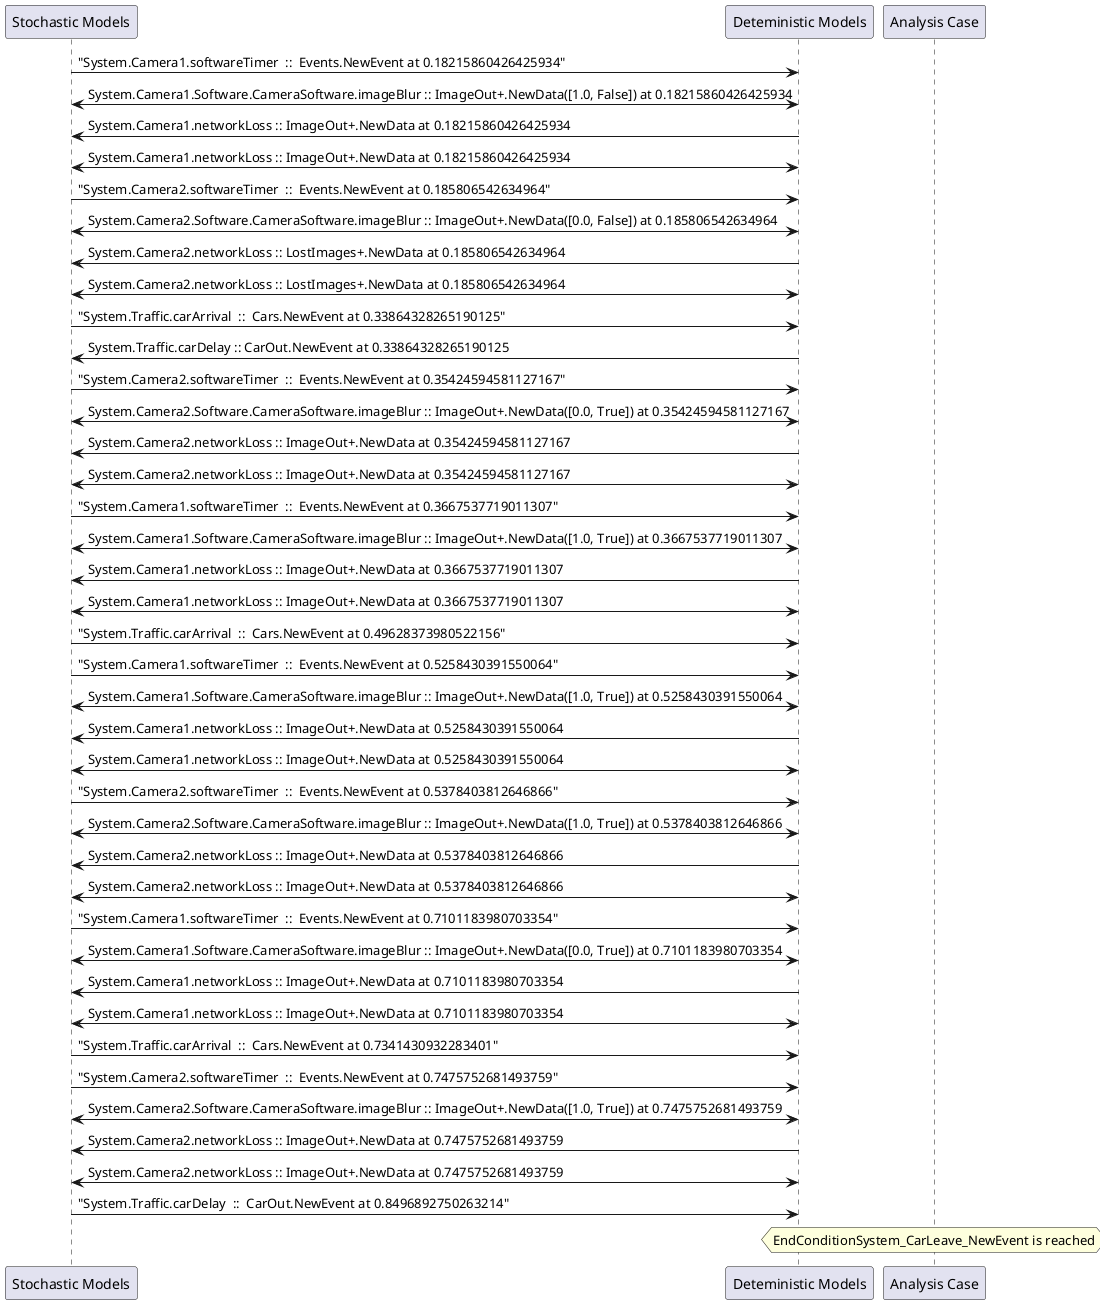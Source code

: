 
	@startuml
	participant "Stochastic Models" as stochmodel
	participant "Deteministic Models" as detmodel
	participant "Analysis Case" as analysis
	{293_stop} stochmodel -> detmodel : "System.Camera1.softwareTimer  ::  Events.NewEvent at 0.18215860426425934"
detmodel <-> stochmodel : System.Camera1.Software.CameraSoftware.imageBlur :: ImageOut+.NewData([1.0, False]) at 0.18215860426425934
detmodel -> stochmodel : System.Camera1.networkLoss :: ImageOut+.NewData at 0.18215860426425934
detmodel <-> stochmodel : System.Camera1.networkLoss :: ImageOut+.NewData at 0.18215860426425934
{309_stop} stochmodel -> detmodel : "System.Camera2.softwareTimer  ::  Events.NewEvent at 0.185806542634964"
detmodel <-> stochmodel : System.Camera2.Software.CameraSoftware.imageBlur :: ImageOut+.NewData([0.0, False]) at 0.185806542634964
detmodel -> stochmodel : System.Camera2.networkLoss :: LostImages+.NewData at 0.185806542634964
detmodel <-> stochmodel : System.Camera2.networkLoss :: LostImages+.NewData at 0.185806542634964
{325_stop} stochmodel -> detmodel : "System.Traffic.carArrival  ::  Cars.NewEvent at 0.33864328265190125"
{339_start} detmodel -> stochmodel : System.Traffic.carDelay :: CarOut.NewEvent at 0.33864328265190125
{310_stop} stochmodel -> detmodel : "System.Camera2.softwareTimer  ::  Events.NewEvent at 0.35424594581127167"
detmodel <-> stochmodel : System.Camera2.Software.CameraSoftware.imageBlur :: ImageOut+.NewData([0.0, True]) at 0.35424594581127167
detmodel -> stochmodel : System.Camera2.networkLoss :: ImageOut+.NewData at 0.35424594581127167
detmodel <-> stochmodel : System.Camera2.networkLoss :: ImageOut+.NewData at 0.35424594581127167
{294_stop} stochmodel -> detmodel : "System.Camera1.softwareTimer  ::  Events.NewEvent at 0.3667537719011307"
detmodel <-> stochmodel : System.Camera1.Software.CameraSoftware.imageBlur :: ImageOut+.NewData([1.0, True]) at 0.3667537719011307
detmodel -> stochmodel : System.Camera1.networkLoss :: ImageOut+.NewData at 0.3667537719011307
detmodel <-> stochmodel : System.Camera1.networkLoss :: ImageOut+.NewData at 0.3667537719011307
{326_stop} stochmodel -> detmodel : "System.Traffic.carArrival  ::  Cars.NewEvent at 0.49628373980522156"
{295_stop} stochmodel -> detmodel : "System.Camera1.softwareTimer  ::  Events.NewEvent at 0.5258430391550064"
detmodel <-> stochmodel : System.Camera1.Software.CameraSoftware.imageBlur :: ImageOut+.NewData([1.0, True]) at 0.5258430391550064
detmodel -> stochmodel : System.Camera1.networkLoss :: ImageOut+.NewData at 0.5258430391550064
detmodel <-> stochmodel : System.Camera1.networkLoss :: ImageOut+.NewData at 0.5258430391550064
{311_stop} stochmodel -> detmodel : "System.Camera2.softwareTimer  ::  Events.NewEvent at 0.5378403812646866"
detmodel <-> stochmodel : System.Camera2.Software.CameraSoftware.imageBlur :: ImageOut+.NewData([1.0, True]) at 0.5378403812646866
detmodel -> stochmodel : System.Camera2.networkLoss :: ImageOut+.NewData at 0.5378403812646866
detmodel <-> stochmodel : System.Camera2.networkLoss :: ImageOut+.NewData at 0.5378403812646866
{296_stop} stochmodel -> detmodel : "System.Camera1.softwareTimer  ::  Events.NewEvent at 0.7101183980703354"
detmodel <-> stochmodel : System.Camera1.Software.CameraSoftware.imageBlur :: ImageOut+.NewData([0.0, True]) at 0.7101183980703354
detmodel -> stochmodel : System.Camera1.networkLoss :: ImageOut+.NewData at 0.7101183980703354
detmodel <-> stochmodel : System.Camera1.networkLoss :: ImageOut+.NewData at 0.7101183980703354
{327_stop} stochmodel -> detmodel : "System.Traffic.carArrival  ::  Cars.NewEvent at 0.7341430932283401"
{312_stop} stochmodel -> detmodel : "System.Camera2.softwareTimer  ::  Events.NewEvent at 0.7475752681493759"
detmodel <-> stochmodel : System.Camera2.Software.CameraSoftware.imageBlur :: ImageOut+.NewData([1.0, True]) at 0.7475752681493759
detmodel -> stochmodel : System.Camera2.networkLoss :: ImageOut+.NewData at 0.7475752681493759
detmodel <-> stochmodel : System.Camera2.networkLoss :: ImageOut+.NewData at 0.7475752681493759
{339_stop} stochmodel -> detmodel : "System.Traffic.carDelay  ::  CarOut.NewEvent at 0.8496892750263214"
{339_start} <-> {339_stop} : delay
hnote over analysis 
EndConditionSystem_CarLeave_NewEvent is reached
endnote
@enduml